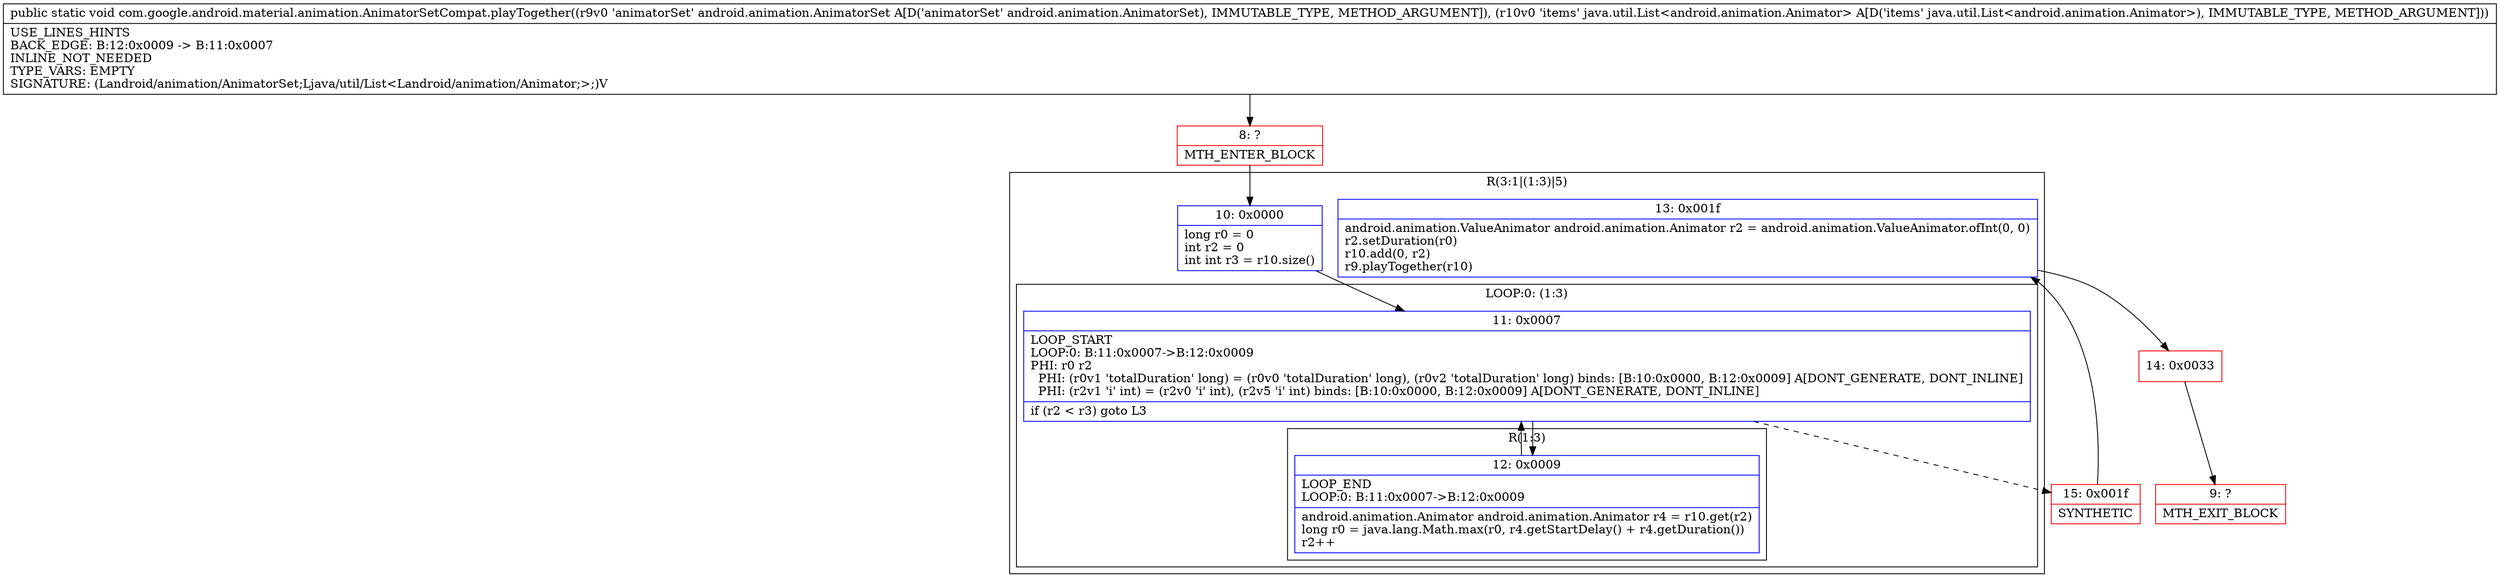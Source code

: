 digraph "CFG forcom.google.android.material.animation.AnimatorSetCompat.playTogether(Landroid\/animation\/AnimatorSet;Ljava\/util\/List;)V" {
subgraph cluster_Region_1585298405 {
label = "R(3:1|(1:3)|5)";
node [shape=record,color=blue];
Node_10 [shape=record,label="{10\:\ 0x0000|long r0 = 0\lint r2 = 0\lint int r3 = r10.size()\l}"];
subgraph cluster_LoopRegion_2037957552 {
label = "LOOP:0: (1:3)";
node [shape=record,color=blue];
Node_11 [shape=record,label="{11\:\ 0x0007|LOOP_START\lLOOP:0: B:11:0x0007\-\>B:12:0x0009\lPHI: r0 r2 \l  PHI: (r0v1 'totalDuration' long) = (r0v0 'totalDuration' long), (r0v2 'totalDuration' long) binds: [B:10:0x0000, B:12:0x0009] A[DONT_GENERATE, DONT_INLINE]\l  PHI: (r2v1 'i' int) = (r2v0 'i' int), (r2v5 'i' int) binds: [B:10:0x0000, B:12:0x0009] A[DONT_GENERATE, DONT_INLINE]\l|if (r2 \< r3) goto L3\l}"];
subgraph cluster_Region_1736077815 {
label = "R(1:3)";
node [shape=record,color=blue];
Node_12 [shape=record,label="{12\:\ 0x0009|LOOP_END\lLOOP:0: B:11:0x0007\-\>B:12:0x0009\l|android.animation.Animator android.animation.Animator r4 = r10.get(r2)\llong r0 = java.lang.Math.max(r0, r4.getStartDelay() + r4.getDuration())\lr2++\l}"];
}
}
Node_13 [shape=record,label="{13\:\ 0x001f|android.animation.ValueAnimator android.animation.Animator r2 = android.animation.ValueAnimator.ofInt(0, 0)\lr2.setDuration(r0)\lr10.add(0, r2)\lr9.playTogether(r10)\l}"];
}
Node_8 [shape=record,color=red,label="{8\:\ ?|MTH_ENTER_BLOCK\l}"];
Node_15 [shape=record,color=red,label="{15\:\ 0x001f|SYNTHETIC\l}"];
Node_14 [shape=record,color=red,label="{14\:\ 0x0033}"];
Node_9 [shape=record,color=red,label="{9\:\ ?|MTH_EXIT_BLOCK\l}"];
MethodNode[shape=record,label="{public static void com.google.android.material.animation.AnimatorSetCompat.playTogether((r9v0 'animatorSet' android.animation.AnimatorSet A[D('animatorSet' android.animation.AnimatorSet), IMMUTABLE_TYPE, METHOD_ARGUMENT]), (r10v0 'items' java.util.List\<android.animation.Animator\> A[D('items' java.util.List\<android.animation.Animator\>), IMMUTABLE_TYPE, METHOD_ARGUMENT]))  | USE_LINES_HINTS\lBACK_EDGE: B:12:0x0009 \-\> B:11:0x0007\lINLINE_NOT_NEEDED\lTYPE_VARS: EMPTY\lSIGNATURE: (Landroid\/animation\/AnimatorSet;Ljava\/util\/List\<Landroid\/animation\/Animator;\>;)V\l}"];
MethodNode -> Node_8;Node_10 -> Node_11;
Node_11 -> Node_12;
Node_11 -> Node_15[style=dashed];
Node_12 -> Node_11;
Node_13 -> Node_14;
Node_8 -> Node_10;
Node_15 -> Node_13;
Node_14 -> Node_9;
}

